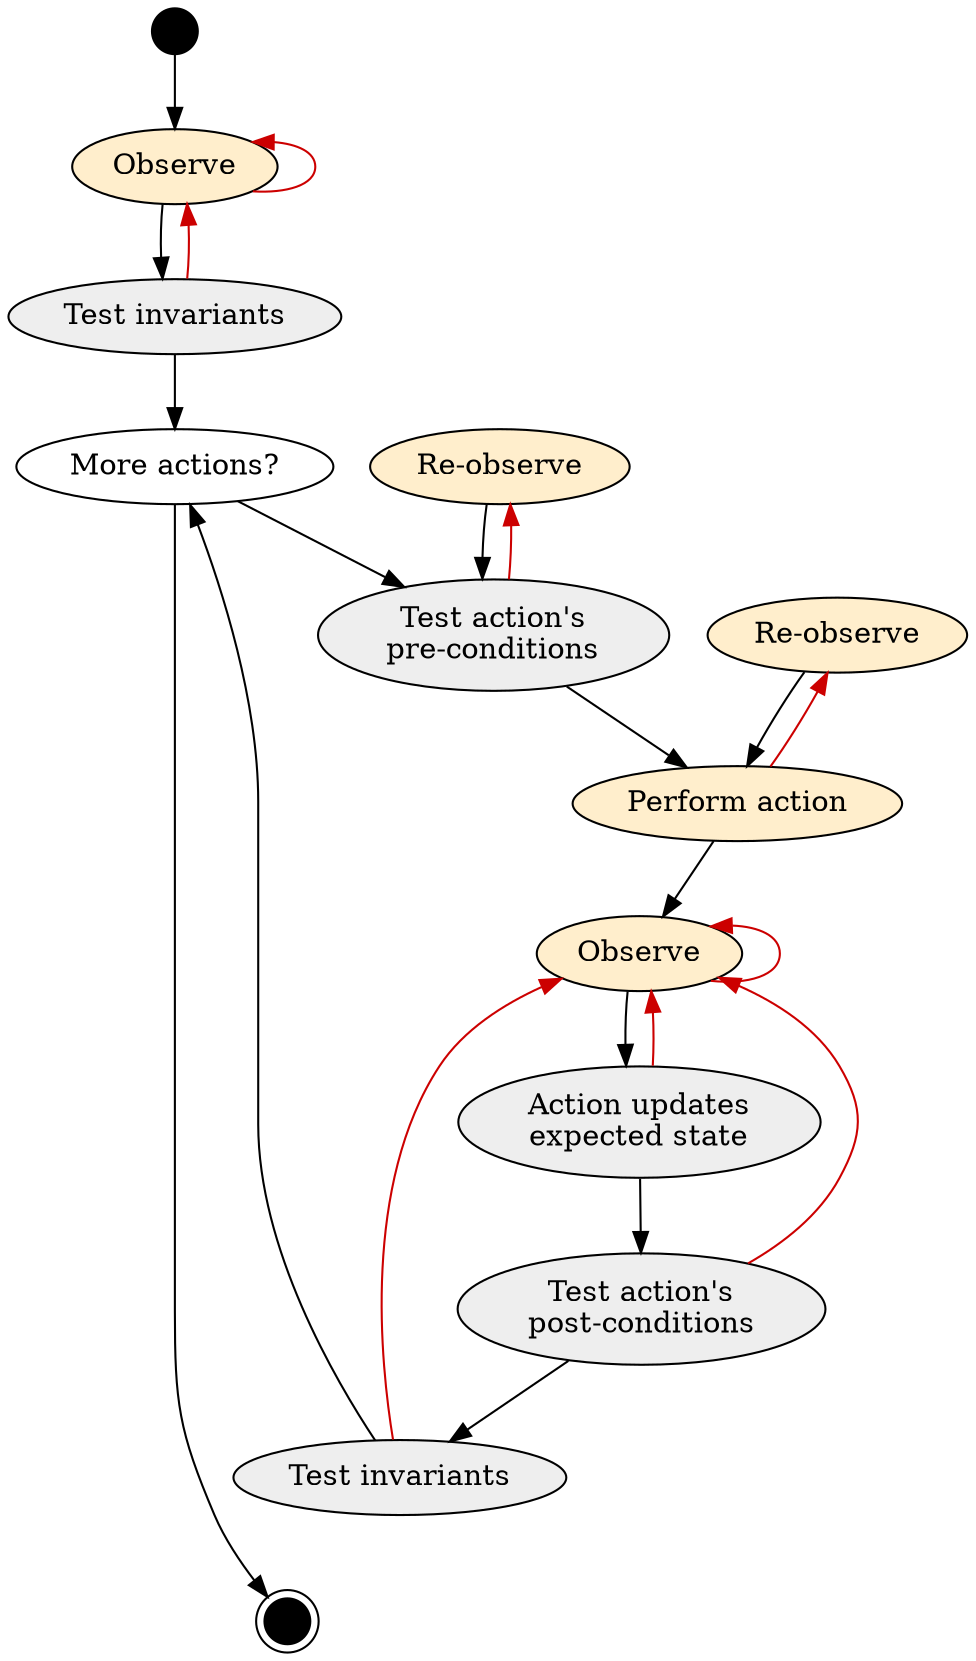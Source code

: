 digraph G {

start [shape=circle,style=filled,color=black,fontsize=1,height=.3]
end [shape=doublecircle,style=filled,color=black,fontsize=1,height=.3]

node[style=filled fillcolor="#ffeecc"]
obs1 [label="Observe"]
act [label="Perform action"]
obs [label="Observe"]
obsP [label="Re-observe"]
obsA [label="Re-observe"]

node[fillcolor="#eeeeee"]
inv1 [label="Test invariants"]
more [label="More actions?" fillcolor="#ffffff"]
pre [label="Test action's\npre-conditions"]
state [label="Action updates\nexpected state"]
post [label="Test action's\npost-conditions"]
inv [label="Test invariants"]

start -> obs1 -> inv1 -> more -> pre -> act -> obs -> state -> post -> inv -> more -> end
obsP -> pre // invariants too
obsA -> act
inv -> end [style=invis]

edge[color="#cc0000" fontcolor="#cc0000"]
obs1 -> obs1 [dir=back]
inv1 -> obs1
obsP -> pre [dir=back]
obsA -> act [dir=back]
obs -> obs [dir=back]
state,post,inv -> obs

}
